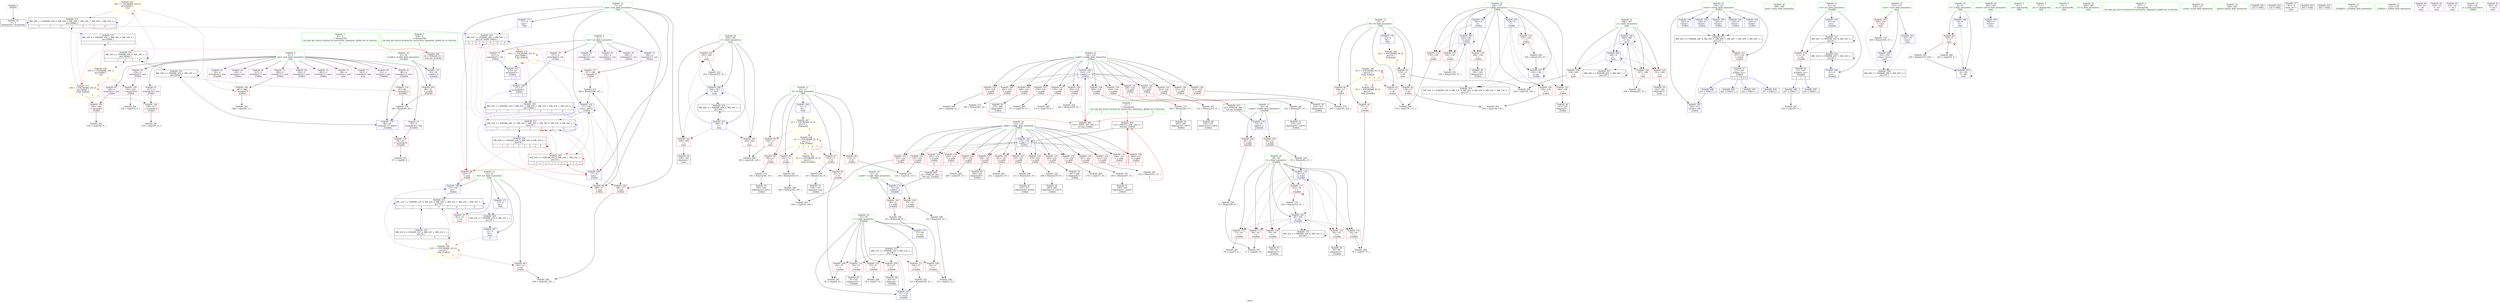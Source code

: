 digraph "SVFG" {
	label="SVFG";

	Node0x55f0ab5e6120 [shape=record,color=grey,label="{NodeID: 0\nNullPtr}"];
	Node0x55f0ab5e6120 -> Node0x55f0ab60b390[style=solid];
	Node0x55f0ab6410f0 [shape=record,color=yellow,style=double,label="{NodeID: 443\n18V_7 = CSCHI(MR_18V_6)\npts\{50000 \}\nCS[]|{|<s2>5}}"];
	Node0x55f0ab6410f0 -> Node0x55f0ab6138c0[style=dashed];
	Node0x55f0ab6410f0 -> Node0x55f0ab62d910[style=dashed];
	Node0x55f0ab6410f0:s2 -> Node0x55f0ab62e960[style=dashed,color=red];
	Node0x55f0ab61d010 [shape=record,color=grey,label="{NodeID: 277\n284 = Binary(283, 47, )\n}"];
	Node0x55f0ab61d010 -> Node0x55f0ab60d420[style=solid];
	Node0x55f0ab60f640 [shape=record,color=blue,label="{NodeID: 194\n120\<--9\nretval\<--\n_Z3dfsii\n}"];
	Node0x55f0ab60f640 -> Node0x55f0ab62cf10[style=dashed];
	Node0x55f0ab60c9b0 [shape=record,color=red,label="{NodeID: 111\n109\<--37\n\<--i\n_Z3addiii\n}"];
	Node0x55f0ab60c9b0 -> Node0x55f0ab619c00[style=solid];
	Node0x55f0ab60ac80 [shape=record,color=green,label="{NodeID: 28\n299\<--300\nmain\<--main_field_insensitive\n}"];
	Node0x55f0ab6127b0 [shape=record,color=red,label="{NodeID: 139\n214\<--124\n\<--y.addr\n_Z3dfsii\n}"];
	Node0x55f0ab6127b0 -> Node0x55f0ab610c70[style=solid];
	Node0x55f0ab60d420 [shape=record,color=black,label="{NodeID: 56\n285\<--284\nidxprom74\<--sub73\n_Z3dfsii\n}"];
	Node0x55f0ab633770 [shape=record,color=black,label="{NodeID: 333\nMR_16V_3 = PHI(MR_16V_8, MR_16V_2, )\npts\{42 \}\n}"];
	Node0x55f0ab633770 -> Node0x55f0ab6116a0[style=dashed];
	Node0x55f0ab633770 -> Node0x55f0ab62ec10[style=dashed];
	Node0x55f0ab633770 -> Node0x55f0ab633770[style=dashed];
	Node0x55f0ab613e70 [shape=record,color=red,label="{NodeID: 167\n358\<--310\n\<--Case\nmain\n}"];
	Node0x55f0ab613e70 -> Node0x55f0ab61c890[style=solid];
	Node0x55f0ab60eae0 [shape=record,color=red,label="{NodeID: 84\n319\<--8\n\<--T\nmain\n}"];
	Node0x55f0ab60eae0 -> Node0x55f0ab610970[style=solid];
	Node0x55f0ab60eae0 -> Node0x55f0ab61e090[style=solid];
	Node0x55f0ab6093a0 [shape=record,color=green,label="{NodeID: 1\n9\<--1\n\<--dummyObj\nCan only get source location for instruction, argument, global var or function.|{<s0>1|<s1>9|<s2>9}}"];
	Node0x55f0ab6093a0:s0 -> Node0x55f0ab659fa0[style=solid,color=red];
	Node0x55f0ab6093a0:s1 -> Node0x55f0ab659b80[style=solid,color=red];
	Node0x55f0ab6093a0:s2 -> Node0x55f0ab659fa0[style=solid,color=red];
	Node0x55f0ab61d190 [shape=record,color=grey,label="{NodeID: 278\n205 = cmp(203, 204, )\n}"];
	Node0x55f0ab60f710 [shape=record,color=blue,label="{NodeID: 195\n120\<--223\nretval\<--call\n_Z3dfsii\n}"];
	Node0x55f0ab60f710 -> Node0x55f0ab62cf10[style=dashed];
	Node0x55f0ab60ca80 [shape=record,color=red,label="{NodeID: 112\n68\<--39\n\<--j\n_Z3addiii\n}"];
	Node0x55f0ab60ca80 -> Node0x55f0ab61d610[style=solid];
	Node0x55f0ab60ad80 [shape=record,color=green,label="{NodeID: 29\n302\<--303\nretval\<--retval_field_insensitive\nmain\n}"];
	Node0x55f0ab60ad80 -> Node0x55f0ab60fb20[style=solid];
	Node0x55f0ab612880 [shape=record,color=red,label="{NodeID: 140\n231\<--124\n\<--y.addr\n_Z3dfsii\n}"];
	Node0x55f0ab612880 -> Node0x55f0ab60cf40[style=solid];
	Node0x55f0ab60d4f0 [shape=record,color=black,label="{NodeID: 57\n117\<--297\n_Z3dfsii_ret\<--\n_Z3dfsii\n|{<s0>1|<s1>3|<s2>5|<s3>9}}"];
	Node0x55f0ab60d4f0:s0 -> Node0x55f0ab658f50[style=solid,color=blue];
	Node0x55f0ab60d4f0:s1 -> Node0x55f0ab659060[style=solid,color=blue];
	Node0x55f0ab60d4f0:s2 -> Node0x55f0ab658e80[style=solid,color=blue];
	Node0x55f0ab60d4f0:s3 -> Node0x55f0ab6594f0[style=solid,color=blue];
	Node0x55f0ab633c70 [shape=record,color=black,label="{NodeID: 334\nMR_18V_2 = PHI(MR_18V_6, MR_18V_1, )\npts\{50000 \}\n|{|<s2>2|<s3>4}}"];
	Node0x55f0ab633c70 -> Node0x55f0ab62f110[style=dashed];
	Node0x55f0ab633c70 -> Node0x55f0ab633c70[style=dashed];
	Node0x55f0ab633c70:s2 -> Node0x55f0ab640390[style=dashed,color=blue];
	Node0x55f0ab633c70:s3 -> Node0x55f0ab6410f0[style=dashed,color=blue];
	Node0x55f0ab619900 [shape=record,color=grey,label="{NodeID: 251\n348 = Binary(347, 47, )\n}"];
	Node0x55f0ab619900 -> Node0x55f0ab60ff30[style=solid];
	Node0x55f0ab613f40 [shape=record,color=blue,label="{NodeID: 168\n8\<--9\nT\<--\nGlob }"];
	Node0x55f0ab613f40 -> Node0x55f0ab60eae0[style=dashed];
	Node0x55f0ab613f40 -> Node0x55f0ab60fcc0[style=dashed];
	Node0x55f0ab60ebb0 [shape=record,color=red,label="{NodeID: 85\n61\<--11\n\<--N\n_Z3addiii\n}"];
	Node0x55f0ab60ebb0 -> Node0x55f0ab61ee10[style=solid];
	Node0x55f0ab609430 [shape=record,color=green,label="{NodeID: 2\n19\<--1\n.str\<--dummyObj\nGlob }"];
	Node0x55f0ab61d310 [shape=record,color=grey,label="{NodeID: 279\n134 = cmp(132, 133, )\n}"];
	Node0x55f0ab60f7e0 [shape=record,color=blue,label="{NodeID: 196\n120\<--9\nretval\<--\n_Z3dfsii\n}"];
	Node0x55f0ab60f7e0 -> Node0x55f0ab62cf10[style=dashed];
	Node0x55f0ab60cb50 [shape=record,color=red,label="{NodeID: 113\n73\<--39\n\<--j\n_Z3addiii\n}"];
	Node0x55f0ab60cb50 -> Node0x55f0ab61df10[style=solid];
	Node0x55f0ab60ae50 [shape=record,color=green,label="{NodeID: 30\n304\<--305\ni\<--i_field_insensitive\nmain\n}"];
	Node0x55f0ab60ae50 -> Node0x55f0ab613990[style=solid];
	Node0x55f0ab60ae50 -> Node0x55f0ab613a60[style=solid];
	Node0x55f0ab60ae50 -> Node0x55f0ab613b30[style=solid];
	Node0x55f0ab60ae50 -> Node0x55f0ab60fd90[style=solid];
	Node0x55f0ab60ae50 -> Node0x55f0ab610000[style=solid];
	Node0x55f0ab612950 [shape=record,color=red,label="{NodeID: 141\n236\<--124\n\<--y.addr\n_Z3dfsii\n|{<s0>2}}"];
	Node0x55f0ab612950:s0 -> Node0x55f0ab659880[style=solid,color=red];
	Node0x55f0ab60d5c0 [shape=record,color=black,label="{NodeID: 58\n339\<--338\nidxprom\<--\nmain\n}"];
	Node0x55f0ab634170 [shape=record,color=black,label="{NodeID: 335\nMR_22V_6 = PHI(MR_22V_5, MR_22V_1, MR_22V_1, )\npts\{16 \}\n|{|<s1>5}}"];
	Node0x55f0ab634170 -> Node0x55f0ab62c510[style=dashed];
	Node0x55f0ab634170:s1 -> Node0x55f0ab62e420[style=dashed,color=red];
	Node0x55f0ab619a80 [shape=record,color=grey,label="{NodeID: 252\n353 = Binary(352, 47, )\n}"];
	Node0x55f0ab619a80 -> Node0x55f0ab610000[style=solid];
	Node0x55f0ab614040 [shape=record,color=blue,label="{NodeID: 169\n11\<--9\nN\<--\nGlob }"];
	Node0x55f0ab614040 -> Node0x55f0ab638390[style=dashed];
	Node0x55f0ab60ec80 [shape=record,color=red,label="{NodeID: 86\n133\<--11\n\<--N\n_Z3dfsii\n}"];
	Node0x55f0ab60ec80 -> Node0x55f0ab61d310[style=solid];
	Node0x55f0ab5fbcf0 [shape=record,color=green,label="{NodeID: 3\n21\<--1\n.str.1\<--dummyObj\nGlob }"];
	Node0x55f0ab302750 [shape=record,color=black,label="{NodeID: 446\n237 = PHI(27, )\n}"];
	Node0x55f0ab302750 -> Node0x55f0ab61d910[style=solid];
	Node0x55f0ab61d490 [shape=record,color=grey,label="{NodeID: 280\n208 = cmp(207, 47, )\n}"];
	Node0x55f0ab60f8b0 [shape=record,color=blue,label="{NodeID: 197\n233\<--47\narrayidx43\<--\n_Z3dfsii\n|{|<s1>3}}"];
	Node0x55f0ab60f8b0 -> Node0x55f0ab60f980[style=dashed];
	Node0x55f0ab60f8b0:s1 -> Node0x55f0ab62ea40[style=dashed,color=red];
	Node0x55f0ab60cc20 [shape=record,color=red,label="{NodeID: 114\n76\<--39\n\<--j\n_Z3addiii\n}"];
	Node0x55f0ab60cc20 -> Node0x55f0ab61e210[style=solid];
	Node0x55f0ab60af20 [shape=record,color=green,label="{NodeID: 31\n306\<--307\nj\<--j_field_insensitive\nmain\n}"];
	Node0x55f0ab60af20 -> Node0x55f0ab613c00[style=solid];
	Node0x55f0ab60af20 -> Node0x55f0ab613cd0[style=solid];
	Node0x55f0ab60af20 -> Node0x55f0ab613da0[style=solid];
	Node0x55f0ab60af20 -> Node0x55f0ab60fe60[style=solid];
	Node0x55f0ab60af20 -> Node0x55f0ab60ff30[style=solid];
	Node0x55f0ab612a20 [shape=record,color=red,label="{NodeID: 142\n244\<--124\n\<--y.addr\n_Z3dfsii\n}"];
	Node0x55f0ab612a20 -> Node0x55f0ab61e990[style=solid];
	Node0x55f0ab60d690 [shape=record,color=black,label="{NodeID: 59\n342\<--341\nidxprom5\<--\nmain\n}"];
	Node0x55f0ab634670 [shape=record,color=black,label="{NodeID: 336\nMR_24V_9 = PHI(MR_24V_8, MR_24V_6, MR_24V_6, )\npts\{18 \}\n|{|<s1>5|<s2>5|<s3>5|<s4>5}}"];
	Node0x55f0ab634670 -> Node0x55f0ab62ca10[style=dashed];
	Node0x55f0ab634670:s1 -> Node0x55f0ab60bf20[style=dashed,color=red];
	Node0x55f0ab634670:s2 -> Node0x55f0ab615210[style=dashed,color=red];
	Node0x55f0ab634670:s3 -> Node0x55f0ab62ca10[style=dashed,color=red];
	Node0x55f0ab634670:s4 -> Node0x55f0ab636970[style=dashed,color=red];
	Node0x55f0ab619c00 [shape=record,color=grey,label="{NodeID: 253\n110 = Binary(109, 47, )\n}"];
	Node0x55f0ab619c00 -> Node0x55f0ab614b90[style=solid];
	Node0x55f0ab614140 [shape=record,color=blue,label="{NodeID: 170\n13\<--9\nM\<--\nGlob }"];
	Node0x55f0ab614140 -> Node0x55f0ab638470[style=dashed];
	Node0x55f0ab60ed50 [shape=record,color=red,label="{NodeID: 87\n142\<--11\n\<--N\n_Z3dfsii\n}"];
	Node0x55f0ab60ed50 -> Node0x55f0ab610af0[style=solid];
	Node0x55f0ab5fbd80 [shape=record,color=green,label="{NodeID: 4\n23\<--1\n.str.2\<--dummyObj\nGlob }"];
	Node0x55f0ab658e80 [shape=record,color=black,label="{NodeID: 447\n293 = PHI(117, )\n}"];
	Node0x55f0ab639300 [shape=record,color=yellow,style=double,label="{NodeID: 364\n2V_1 = ENCHI(MR_2V_0)\npts\{12 \}\nFun[_Z3dfsii]|{|<s4>1|<s5>2|<s6>3|<s7>4|<s8>5}}"];
	Node0x55f0ab639300 -> Node0x55f0ab60ec80[style=dashed];
	Node0x55f0ab639300 -> Node0x55f0ab60ed50[style=dashed];
	Node0x55f0ab639300 -> Node0x55f0ab60ee20[style=dashed];
	Node0x55f0ab639300 -> Node0x55f0ab60eef0[style=dashed];
	Node0x55f0ab639300:s4 -> Node0x55f0ab639300[style=dashed,color=red];
	Node0x55f0ab639300:s5 -> Node0x55f0ab638af0[style=dashed,color=red];
	Node0x55f0ab639300:s6 -> Node0x55f0ab639300[style=dashed,color=red];
	Node0x55f0ab639300:s7 -> Node0x55f0ab638af0[style=dashed,color=red];
	Node0x55f0ab639300:s8 -> Node0x55f0ab639300[style=dashed,color=red];
	Node0x55f0ab61d610 [shape=record,color=grey,label="{NodeID: 281\n71 = cmp(68, 70, )\n}"];
	Node0x55f0ab60f980 [shape=record,color=blue,label="{NodeID: 198\n271\<--9\narrayidx65\<--\n_Z3dfsii\n|{|<s1>5}}"];
	Node0x55f0ab60f980 -> Node0x55f0ab62de10[style=dashed];
	Node0x55f0ab60f980:s1 -> Node0x55f0ab62ea40[style=dashed,color=red];
	Node0x55f0ab60ccf0 [shape=record,color=red,label="{NodeID: 115\n84\<--39\n\<--j\n_Z3addiii\n}"];
	Node0x55f0ab60ccf0 -> Node0x55f0ab60b630[style=solid];
	Node0x55f0ab60aff0 [shape=record,color=green,label="{NodeID: 32\n308\<--309\nk\<--k_field_insensitive\nmain\n}"];
	Node0x55f0ab612af0 [shape=record,color=red,label="{NodeID: 143\n251\<--124\n\<--y.addr\n_Z3dfsii\n}"];
	Node0x55f0ab612af0 -> Node0x55f0ab6107f0[style=solid];
	Node0x55f0ab60d760 [shape=record,color=purple,label="{NodeID: 60\n83\<--4\narrayidx\<--mat\n_Z3addiii\n}"];
	Node0x55f0ab634b70 [shape=record,color=black,label="{NodeID: 337\nMR_18V_6 = PHI(MR_18V_5, MR_18V_4, MR_18V_4, )\npts\{50000 \}\n|{<s0>4}}"];
	Node0x55f0ab634b70:s0 -> Node0x55f0ab633c70[style=dashed,color=red];
	Node0x55f0ab619d80 [shape=record,color=grey,label="{NodeID: 254\n260 = Binary(259, 47, )\n|{<s0>3}}"];
	Node0x55f0ab619d80:s0 -> Node0x55f0ab659fa0[style=solid,color=red];
	Node0x55f0ab614240 [shape=record,color=blue,label="{NodeID: 171\n15\<--9\nret\<--\nGlob }"];
	Node0x55f0ab614240 -> Node0x55f0ab632370[style=dashed];
	Node0x55f0ab60ee20 [shape=record,color=red,label="{NodeID: 88\n164\<--11\n\<--N\n_Z3dfsii\n}"];
	Node0x55f0ab60ee20 -> Node0x55f0ab610f70[style=solid];
	Node0x55f0ab6096e0 [shape=record,color=green,label="{NodeID: 5\n47\<--1\n\<--dummyObj\nCan only get source location for instruction, argument, global var or function.|{<s0>4}}"];
	Node0x55f0ab6096e0:s0 -> Node0x55f0ab659a00[style=solid,color=red];
	Node0x55f0ab658f50 [shape=record,color=black,label="{NodeID: 448\n223 = PHI(117, )\n}"];
	Node0x55f0ab658f50 -> Node0x55f0ab60f710[style=solid];
	Node0x55f0ab62e340 [shape=record,color=yellow,style=double,label="{NodeID: 365\n4V_1 = ENCHI(MR_4V_0)\npts\{14 \}\nFun[_Z3dfsii]|{|<s3>1|<s4>2|<s5>3|<s6>4|<s7>5}}"];
	Node0x55f0ab62e340 -> Node0x55f0ab60f160[style=dashed];
	Node0x55f0ab62e340 -> Node0x55f0ab60f230[style=dashed];
	Node0x55f0ab62e340 -> Node0x55f0ab60f300[style=dashed];
	Node0x55f0ab62e340:s3 -> Node0x55f0ab62e340[style=dashed,color=red];
	Node0x55f0ab62e340:s4 -> Node0x55f0ab638c00[style=dashed,color=red];
	Node0x55f0ab62e340:s5 -> Node0x55f0ab62e340[style=dashed,color=red];
	Node0x55f0ab62e340:s6 -> Node0x55f0ab638c00[style=dashed,color=red];
	Node0x55f0ab62e340:s7 -> Node0x55f0ab62e340[style=dashed,color=red];
	Node0x55f0ab61d790 [shape=record,color=grey,label="{NodeID: 282\n150 = cmp(149, 9, )\n}"];
	Node0x55f0ab60fa50 [shape=record,color=blue,label="{NodeID: 199\n120\<--9\nretval\<--\n_Z3dfsii\n}"];
	Node0x55f0ab60fa50 -> Node0x55f0ab62cf10[style=dashed];
	Node0x55f0ab611500 [shape=record,color=red,label="{NodeID: 116\n93\<--39\n\<--j\n_Z3addiii\n}"];
	Node0x55f0ab611500 -> Node0x55f0ab60b7d0[style=solid];
	Node0x55f0ab60b0c0 [shape=record,color=green,label="{NodeID: 33\n310\<--311\nCase\<--Case_field_insensitive\nmain\n}"];
	Node0x55f0ab60b0c0 -> Node0x55f0ab613e70[style=solid];
	Node0x55f0ab60b0c0 -> Node0x55f0ab60fbf0[style=solid];
	Node0x55f0ab60b0c0 -> Node0x55f0ab6101a0[style=solid];
	Node0x55f0ab612bc0 [shape=record,color=red,label="{NodeID: 144\n259\<--124\n\<--y.addr\n_Z3dfsii\n}"];
	Node0x55f0ab612bc0 -> Node0x55f0ab619d80[style=solid];
	Node0x55f0ab60d830 [shape=record,color=purple,label="{NodeID: 61\n86\<--4\narrayidx13\<--mat\n_Z3addiii\n}"];
	Node0x55f0ab60d830 -> Node0x55f0ab611770[style=solid];
	Node0x55f0ab60d830 -> Node0x55f0ab614920[style=solid];
	Node0x55f0ab619f00 [shape=record,color=grey,label="{NodeID: 255\n193 = Binary(192, 47, )\n}"];
	Node0x55f0ab619f00 -> Node0x55f0ab60f570[style=solid];
	Node0x55f0ab614340 [shape=record,color=blue,label="{NodeID: 172\n17\<--9\nsum\<--\nGlob }"];
	Node0x55f0ab614340 -> Node0x55f0ab630f10[style=dashed];
	Node0x55f0ab60eef0 [shape=record,color=red,label="{NodeID: 89\n180\<--11\n\<--N\n_Z3dfsii\n}"];
	Node0x55f0ab60eef0 -> Node0x55f0ab61cd10[style=solid];
	Node0x55f0ab609770 [shape=record,color=green,label="{NodeID: 6\n167\<--1\n\<--dummyObj\nCan only get source location for instruction, argument, global var or function.}"];
	Node0x55f0ab659060 [shape=record,color=black,label="{NodeID: 449\n261 = PHI(117, )\n}"];
	Node0x55f0ab62e420 [shape=record,color=yellow,style=double,label="{NodeID: 366\n22V_1 = ENCHI(MR_22V_0)\npts\{16 \}\nFun[_Z3dfsii]|{|<s4>1|<s5>3}}"];
	Node0x55f0ab62e420 -> Node0x55f0ab60bd80[style=dashed];
	Node0x55f0ab62e420 -> Node0x55f0ab615070[style=dashed];
	Node0x55f0ab62e420 -> Node0x55f0ab62c510[style=dashed];
	Node0x55f0ab62e420 -> Node0x55f0ab634170[style=dashed];
	Node0x55f0ab62e420:s4 -> Node0x55f0ab62e420[style=dashed,color=red];
	Node0x55f0ab62e420:s5 -> Node0x55f0ab62e420[style=dashed,color=red];
	Node0x55f0ab61d910 [shape=record,color=grey,label="{NodeID: 283\n239 = cmp(237, 9, )\n}"];
	Node0x55f0ab60fb20 [shape=record,color=blue,label="{NodeID: 200\n302\<--9\nretval\<--\nmain\n}"];
	Node0x55f0ab6115d0 [shape=record,color=red,label="{NodeID: 117\n103\<--39\n\<--j\n_Z3addiii\n}"];
	Node0x55f0ab6115d0 -> Node0x55f0ab61ce90[style=solid];
	Node0x55f0ab60b190 [shape=record,color=green,label="{NodeID: 34\n316\<--317\nscanf\<--scanf_field_insensitive\n}"];
	Node0x55f0ab62c510 [shape=record,color=black,label="{NodeID: 311\nMR_22V_3 = PHI(MR_22V_8, MR_22V_4, MR_22V_2, MR_22V_1, MR_22V_1, MR_22V_1, )\npts\{16 \}\n|{<s0>1|<s1>3|<s2>5|<s3>9|<s4>9}}"];
	Node0x55f0ab62c510:s0 -> Node0x55f0ab62c510[style=dashed,color=blue];
	Node0x55f0ab62c510:s1 -> Node0x55f0ab634170[style=dashed,color=blue];
	Node0x55f0ab62c510:s2 -> Node0x55f0ab62c510[style=dashed,color=blue];
	Node0x55f0ab62c510:s3 -> Node0x55f0ab60be50[style=dashed,color=blue];
	Node0x55f0ab62c510:s4 -> Node0x55f0ab632370[style=dashed,color=blue];
	Node0x55f0ab612c90 [shape=record,color=red,label="{NodeID: 145\n264\<--124\n\<--y.addr\n_Z3dfsii\n|{<s0>4}}"];
	Node0x55f0ab612c90:s0 -> Node0x55f0ab659880[style=solid,color=red];
	Node0x55f0ab60d900 [shape=record,color=purple,label="{NodeID: 62\n92\<--4\narrayidx16\<--mat\n_Z3addiii\n}"];
	Node0x55f0ab61a080 [shape=record,color=grey,label="{NodeID: 256\n49 = Binary(48, 47, )\n}"];
	Node0x55f0ab61a080 -> Node0x55f0ab614780[style=solid];
	Node0x55f0ab614440 [shape=record,color=blue,label="{NodeID: 173\n31\<--28\nx.addr\<--x\n_Z3addiii\n}"];
	Node0x55f0ab614440 -> Node0x55f0ab60c190[style=dashed];
	Node0x55f0ab614440 -> Node0x55f0ab60c260[style=dashed];
	Node0x55f0ab60efc0 [shape=record,color=red,label="{NodeID: 90\n329\<--11\n\<--N\nmain\n}"];
	Node0x55f0ab60efc0 -> Node0x55f0ab61ec90[style=solid];
	Node0x55f0ab609800 [shape=record,color=green,label="{NodeID: 7\n238\<--1\n\<--dummyObj\nCan only get source location for instruction, argument, global var or function.|{<s0>2}}"];
	Node0x55f0ab609800:s0 -> Node0x55f0ab659a00[style=solid,color=red];
	Node0x55f0ab659170 [shape=record,color=black,label="{NodeID: 450\n265 = PHI(27, )\n}"];
	Node0x55f0ab61da90 [shape=record,color=grey,label="{NodeID: 284\n198 = cmp(196, 197, )\n}"];
	Node0x55f0ab60fbf0 [shape=record,color=blue,label="{NodeID: 201\n310\<--47\nCase\<--\nmain\n}"];
	Node0x55f0ab60fbf0 -> Node0x55f0ab631e70[style=dashed];
	Node0x55f0ab6116a0 [shape=record,color=red,label="{NodeID: 118\n113\<--41\n\<--ret\n_Z3addiii\n}"];
	Node0x55f0ab6116a0 -> Node0x55f0ab60b8a0[style=solid];
	Node0x55f0ab60b290 [shape=record,color=green,label="{NodeID: 35\n364\<--365\nprintf\<--printf_field_insensitive\n}"];
	Node0x55f0ab62ca10 [shape=record,color=black,label="{NodeID: 312\nMR_24V_2 = PHI(MR_24V_11, MR_24V_7, MR_24V_1, MR_24V_6, MR_24V_4, MR_24V_1, )\npts\{18 \}\n|{<s0>1|<s1>3|<s2>5|<s3>9}}"];
	Node0x55f0ab62ca10:s0 -> Node0x55f0ab62ca10[style=dashed,color=blue];
	Node0x55f0ab62ca10:s1 -> Node0x55f0ab634670[style=dashed,color=blue];
	Node0x55f0ab62ca10:s2 -> Node0x55f0ab62ca10[style=dashed,color=blue];
	Node0x55f0ab62ca10:s3 -> Node0x55f0ab630f10[style=dashed,color=blue];
	Node0x55f0ab612d60 [shape=record,color=red,label="{NodeID: 146\n269\<--124\n\<--y.addr\n_Z3dfsii\n}"];
	Node0x55f0ab612d60 -> Node0x55f0ab60d280[style=solid];
	Node0x55f0ab60d9d0 [shape=record,color=purple,label="{NodeID: 63\n95\<--4\narrayidx18\<--mat\n_Z3addiii\n}"];
	Node0x55f0ab60d9d0 -> Node0x55f0ab611840[style=solid];
	Node0x55f0ab61a200 [shape=record,color=grey,label="{NodeID: 257\n248 = Binary(247, 47, )\n}"];
	Node0x55f0ab61a200 -> Node0x55f0ab60d010[style=solid];
	Node0x55f0ab614510 [shape=record,color=blue,label="{NodeID: 174\n33\<--29\ny.addr\<--y\n_Z3addiii\n}"];
	Node0x55f0ab614510 -> Node0x55f0ab60c330[style=dashed];
	Node0x55f0ab614510 -> Node0x55f0ab60c400[style=dashed];
	Node0x55f0ab60f090 [shape=record,color=red,label="{NodeID: 91\n77\<--13\n\<--M\n_Z3addiii\n}"];
	Node0x55f0ab60f090 -> Node0x55f0ab61e210[style=solid];
	Node0x55f0ab609890 [shape=record,color=green,label="{NodeID: 8\n4\<--5\nmat\<--mat_field_insensitive\nGlob }"];
	Node0x55f0ab609890 -> Node0x55f0ab60d760[style=solid];
	Node0x55f0ab609890 -> Node0x55f0ab60d830[style=solid];
	Node0x55f0ab609890 -> Node0x55f0ab60d900[style=solid];
	Node0x55f0ab609890 -> Node0x55f0ab60d9d0[style=solid];
	Node0x55f0ab609890 -> Node0x55f0ab60daa0[style=solid];
	Node0x55f0ab609890 -> Node0x55f0ab60db70[style=solid];
	Node0x55f0ab609890 -> Node0x55f0ab60dc40[style=solid];
	Node0x55f0ab609890 -> Node0x55f0ab60dd10[style=solid];
	Node0x55f0ab609890 -> Node0x55f0ab60dde0[style=solid];
	Node0x55f0ab609890 -> Node0x55f0ab60deb0[style=solid];
	Node0x55f0ab609890 -> Node0x55f0ab60df80[style=solid];
	Node0x55f0ab609890 -> Node0x55f0ab60e050[style=solid];
	Node0x55f0ab609890 -> Node0x55f0ab60e120[style=solid];
	Node0x55f0ab609890 -> Node0x55f0ab60e1f0[style=solid];
	Node0x55f0ab659280 [shape=record,color=black,label="{NodeID: 451\n315 = PHI()\n}"];
	Node0x55f0ab61dc10 [shape=record,color=grey,label="{NodeID: 285\n171 = cmp(170, 9, )\n}"];
	Node0x55f0ab60fcc0 [shape=record,color=blue,label="{NodeID: 202\n8\<--320\nT\<--dec\nmain\n}"];
	Node0x55f0ab60fcc0 -> Node0x55f0ab60eae0[style=dashed];
	Node0x55f0ab60fcc0 -> Node0x55f0ab60fcc0[style=dashed];
	Node0x55f0ab611770 [shape=record,color=red,label="{NodeID: 119\n87\<--86\n\<--arrayidx13\n_Z3addiii\n}"];
	Node0x55f0ab611770 -> Node0x55f0ab6113f0[style=solid];
	Node0x55f0ab60b390 [shape=record,color=black,label="{NodeID: 36\n2\<--3\ndummyVal\<--dummyVal\n}"];
	Node0x55f0ab62cf10 [shape=record,color=black,label="{NodeID: 313\nMR_26V_4 = PHI(MR_26V_8, MR_26V_6, MR_26V_3, MR_26V_7, MR_26V_5, MR_26V_2, )\npts\{121 \}\n}"];
	Node0x55f0ab62cf10 -> Node0x55f0ab611910[style=dashed];
	Node0x55f0ab612e30 [shape=record,color=red,label="{NodeID: 147\n276\<--124\n\<--y.addr\n_Z3dfsii\n}"];
	Node0x55f0ab612e30 -> Node0x55f0ab61f110[style=solid];
	Node0x55f0ab60daa0 [shape=record,color=purple,label="{NodeID: 64\n145\<--4\narrayidx\<--mat\n_Z3dfsii\n}"];
	Node0x55f0ab61a380 [shape=record,color=grey,label="{NodeID: 258\n70 = Binary(69, 47, )\n}"];
	Node0x55f0ab61a380 -> Node0x55f0ab61d610[style=solid];
	Node0x55f0ab6145e0 [shape=record,color=blue,label="{NodeID: 175\n35\<--30\nd.addr\<--d\n_Z3addiii\n}"];
	Node0x55f0ab6145e0 -> Node0x55f0ab60c4d0[style=dashed];
	Node0x55f0ab60f160 [shape=record,color=red,label="{NodeID: 92\n139\<--13\n\<--M\n_Z3dfsii\n}"];
	Node0x55f0ab60f160 -> Node0x55f0ab61eb10[style=solid];
	Node0x55f0ab60a0d0 [shape=record,color=green,label="{NodeID: 9\n6\<--7\ncnt\<--cnt_field_insensitive\nGlob }"];
	Node0x55f0ab60a0d0 -> Node0x55f0ab60e2c0[style=solid];
	Node0x55f0ab60a0d0 -> Node0x55f0ab60e390[style=solid];
	Node0x55f0ab60a0d0 -> Node0x55f0ab60e460[style=solid];
	Node0x55f0ab60a0d0 -> Node0x55f0ab60e530[style=solid];
	Node0x55f0ab60a0d0 -> Node0x55f0ab60e600[style=solid];
	Node0x55f0ab60a0d0 -> Node0x55f0ab60e6d0[style=solid];
	Node0x55f0ab659350 [shape=record,color=black,label="{NodeID: 452\n325 = PHI()\n}"];
	Node0x55f0ab61dd90 [shape=record,color=grey,label="{NodeID: 286\n274 = cmp(273, 47, )\n}"];
	Node0x55f0ab60fd90 [shape=record,color=blue,label="{NodeID: 203\n304\<--9\ni\<--\nmain\n}"];
	Node0x55f0ab60fd90 -> Node0x55f0ab613990[style=dashed];
	Node0x55f0ab60fd90 -> Node0x55f0ab613a60[style=dashed];
	Node0x55f0ab60fd90 -> Node0x55f0ab613b30[style=dashed];
	Node0x55f0ab60fd90 -> Node0x55f0ab610000[style=dashed];
	Node0x55f0ab60fd90 -> Node0x55f0ab632870[style=dashed];
	Node0x55f0ab611840 [shape=record,color=red,label="{NodeID: 120\n96\<--95\n\<--arrayidx18\n_Z3addiii\n}"];
	Node0x55f0ab611840 -> Node0x55f0ab61f710[style=solid];
	Node0x55f0ab60b490 [shape=record,color=black,label="{NodeID: 37\n301\<--9\nmain_ret\<--\nmain\n}"];
	Node0x55f0ab62d410 [shape=record,color=black,label="{NodeID: 314\nMR_32V_5 = PHI(MR_32V_9, MR_32V_9, MR_32V_3, MR_32V_9, MR_32V_7, MR_32V_3, )\npts\{127 \}\n}"];
	Node0x55f0ab612f00 [shape=record,color=red,label="{NodeID: 148\n283\<--124\n\<--y.addr\n_Z3dfsii\n}"];
	Node0x55f0ab612f00 -> Node0x55f0ab61d010[style=solid];
	Node0x55f0ab60db70 [shape=record,color=purple,label="{NodeID: 65\n148\<--4\narrayidx3\<--mat\n_Z3dfsii\n}"];
	Node0x55f0ab60db70 -> Node0x55f0ab613580[style=solid];
	Node0x55f0ab61a500 [shape=record,color=grey,label="{NodeID: 259\n65 = Binary(64, 47, )\n}"];
	Node0x55f0ab61a500 -> Node0x55f0ab614850[style=solid];
	Node0x55f0ab6146b0 [shape=record,color=blue,label="{NodeID: 176\n41\<--47\nret\<--\n_Z3addiii\n}"];
	Node0x55f0ab6146b0 -> Node0x55f0ab633770[style=dashed];
	Node0x55f0ab60f230 [shape=record,color=red,label="{NodeID: 93\n177\<--13\n\<--M\n_Z3dfsii\n}"];
	Node0x55f0ab60f230 -> Node0x55f0ab61f890[style=solid];
	Node0x55f0ab60a160 [shape=record,color=green,label="{NodeID: 10\n8\<--10\nT\<--T_field_insensitive\nGlob }"];
	Node0x55f0ab60a160 -> Node0x55f0ab60eae0[style=solid];
	Node0x55f0ab60a160 -> Node0x55f0ab613f40[style=solid];
	Node0x55f0ab60a160 -> Node0x55f0ab60fcc0[style=solid];
	Node0x55f0ab659420 [shape=record,color=black,label="{NodeID: 453\n345 = PHI()\n}"];
	Node0x55f0ab61df10 [shape=record,color=grey,label="{NodeID: 287\n74 = cmp(73, 9, )\n}"];
	Node0x55f0ab60fe60 [shape=record,color=blue,label="{NodeID: 204\n306\<--9\nj\<--\nmain\n}"];
	Node0x55f0ab60fe60 -> Node0x55f0ab613c00[style=dashed];
	Node0x55f0ab60fe60 -> Node0x55f0ab613cd0[style=dashed];
	Node0x55f0ab60fe60 -> Node0x55f0ab613da0[style=dashed];
	Node0x55f0ab60fe60 -> Node0x55f0ab60fe60[style=dashed];
	Node0x55f0ab60fe60 -> Node0x55f0ab60ff30[style=dashed];
	Node0x55f0ab60fe60 -> Node0x55f0ab631970[style=dashed];
	Node0x55f0ab611910 [shape=record,color=red,label="{NodeID: 121\n297\<--120\n\<--retval\n_Z3dfsii\n}"];
	Node0x55f0ab611910 -> Node0x55f0ab60d4f0[style=solid];
	Node0x55f0ab60b560 [shape=record,color=black,label="{NodeID: 38\n82\<--81\nidxprom\<--\n_Z3addiii\n}"];
	Node0x55f0ab62d910 [shape=record,color=black,label="{NodeID: 315\nMR_18V_2 = PHI(MR_18V_9, MR_18V_3, MR_18V_1, MR_18V_1, MR_18V_1, MR_18V_1, )\npts\{50000 \}\n|{<s0>1|<s1>3|<s2>5|<s3>9}}"];
	Node0x55f0ab62d910:s0 -> Node0x55f0ab62d910[style=dashed,color=blue];
	Node0x55f0ab62d910:s1 -> Node0x55f0ab634b70[style=dashed,color=blue];
	Node0x55f0ab62d910:s2 -> Node0x55f0ab62d910[style=dashed,color=blue];
	Node0x55f0ab62d910:s3 -> Node0x55f0ab630f10[style=dashed,color=blue];
	Node0x55f0ab612fd0 [shape=record,color=red,label="{NodeID: 149\n291\<--124\n\<--y.addr\n_Z3dfsii\n}"];
	Node0x55f0ab612fd0 -> Node0x55f0ab61ca10[style=solid];
	Node0x55f0ab60dc40 [shape=record,color=purple,label="{NodeID: 66\n213\<--4\narrayidx31\<--mat\n_Z3dfsii\n}"];
	Node0x55f0ab636970 [shape=record,color=black,label="{NodeID: 343\nMR_24V_6 = PHI(MR_24V_4, MR_24V_1, MR_24V_1, )\npts\{18 \}\n|{|<s2>1|<s3>1|<s4>1|<s5>1|<s6>3|<s7>3|<s8>3|<s9>3}}"];
	Node0x55f0ab636970 -> Node0x55f0ab62ca10[style=dashed];
	Node0x55f0ab636970 -> Node0x55f0ab634670[style=dashed];
	Node0x55f0ab636970:s2 -> Node0x55f0ab60bf20[style=dashed,color=red];
	Node0x55f0ab636970:s3 -> Node0x55f0ab615210[style=dashed,color=red];
	Node0x55f0ab636970:s4 -> Node0x55f0ab62ca10[style=dashed,color=red];
	Node0x55f0ab636970:s5 -> Node0x55f0ab636970[style=dashed,color=red];
	Node0x55f0ab636970:s6 -> Node0x55f0ab60bf20[style=dashed,color=red];
	Node0x55f0ab636970:s7 -> Node0x55f0ab615210[style=dashed,color=red];
	Node0x55f0ab636970:s8 -> Node0x55f0ab62ca10[style=dashed,color=red];
	Node0x55f0ab636970:s9 -> Node0x55f0ab636970[style=dashed,color=red];
	Node0x55f0ab6104f0 [shape=record,color=grey,label="{NodeID: 260\n166 = Binary(165, 167, )\n}"];
	Node0x55f0ab6104f0 -> Node0x55f0ab61f410[style=solid];
	Node0x55f0ab614780 [shape=record,color=blue,label="{NodeID: 177\n37\<--49\ni\<--sub\n_Z3addiii\n}"];
	Node0x55f0ab614780 -> Node0x55f0ab632d70[style=dashed];
	Node0x55f0ab60f300 [shape=record,color=red,label="{NodeID: 94\n204\<--13\n\<--M\n_Z3dfsii\n}"];
	Node0x55f0ab60f300 -> Node0x55f0ab61d190[style=solid];
	Node0x55f0ab60a1f0 [shape=record,color=green,label="{NodeID: 11\n11\<--12\nN\<--N_field_insensitive\nGlob }"];
	Node0x55f0ab60a1f0 -> Node0x55f0ab60ebb0[style=solid];
	Node0x55f0ab60a1f0 -> Node0x55f0ab60ec80[style=solid];
	Node0x55f0ab60a1f0 -> Node0x55f0ab60ed50[style=solid];
	Node0x55f0ab60a1f0 -> Node0x55f0ab60ee20[style=solid];
	Node0x55f0ab60a1f0 -> Node0x55f0ab60eef0[style=solid];
	Node0x55f0ab60a1f0 -> Node0x55f0ab60efc0[style=solid];
	Node0x55f0ab60a1f0 -> Node0x55f0ab614040[style=solid];
	Node0x55f0ab6594f0 [shape=record,color=black,label="{NodeID: 454\n357 = PHI(117, )\n}"];
	Node0x55f0ab61e090 [shape=record,color=grey,label="{NodeID: 288\n322 = cmp(319, 9, )\n}"];
	Node0x55f0ab60ff30 [shape=record,color=blue,label="{NodeID: 205\n306\<--348\nj\<--inc\nmain\n}"];
	Node0x55f0ab60ff30 -> Node0x55f0ab613c00[style=dashed];
	Node0x55f0ab60ff30 -> Node0x55f0ab613cd0[style=dashed];
	Node0x55f0ab60ff30 -> Node0x55f0ab613da0[style=dashed];
	Node0x55f0ab60ff30 -> Node0x55f0ab60fe60[style=dashed];
	Node0x55f0ab60ff30 -> Node0x55f0ab60ff30[style=dashed];
	Node0x55f0ab60ff30 -> Node0x55f0ab631970[style=dashed];
	Node0x55f0ab6119e0 [shape=record,color=red,label="{NodeID: 122\n132\<--122\n\<--x.addr\n_Z3dfsii\n}"];
	Node0x55f0ab6119e0 -> Node0x55f0ab61d310[style=solid];
	Node0x55f0ab60b630 [shape=record,color=black,label="{NodeID: 39\n85\<--84\nidxprom12\<--\n_Z3addiii\n}"];
	Node0x55f0ab62de10 [shape=record,color=black,label="{NodeID: 316\nMR_35V_2 = PHI(MR_35V_9, MR_35V_3, MR_35V_1, MR_35V_1, MR_35V_1, MR_35V_1, )\npts\{70000 \}\n|{<s0>1|<s1>3|<s2>5|<s3>9}}"];
	Node0x55f0ab62de10:s0 -> Node0x55f0ab62de10[style=dashed,color=blue];
	Node0x55f0ab62de10:s1 -> Node0x55f0ab60f980[style=dashed,color=blue];
	Node0x55f0ab62de10:s2 -> Node0x55f0ab62de10[style=dashed,color=blue];
	Node0x55f0ab62de10:s3 -> Node0x55f0ab630f10[style=dashed,color=blue];
	Node0x55f0ab6130a0 [shape=record,color=red,label="{NodeID: 150\n138\<--126\n\<--i\n_Z3dfsii\n}"];
	Node0x55f0ab6130a0 -> Node0x55f0ab61eb10[style=solid];
	Node0x55f0ab60dd10 [shape=record,color=purple,label="{NodeID: 67\n217\<--4\narrayidx34\<--mat\n_Z3dfsii\n}"];
	Node0x55f0ab60dd10 -> Node0x55f0ab613720[style=solid];
	Node0x55f0ab610670 [shape=record,color=grey,label="{NodeID: 261\n222 = Binary(221, 47, )\n|{<s0>1}}"];
	Node0x55f0ab610670:s0 -> Node0x55f0ab659b80[style=solid,color=red];
	Node0x55f0ab614850 [shape=record,color=blue,label="{NodeID: 178\n39\<--65\nj\<--sub3\n_Z3addiii\n}"];
	Node0x55f0ab614850 -> Node0x55f0ab60ca80[style=dashed];
	Node0x55f0ab614850 -> Node0x55f0ab60cb50[style=dashed];
	Node0x55f0ab614850 -> Node0x55f0ab60cc20[style=dashed];
	Node0x55f0ab614850 -> Node0x55f0ab60ccf0[style=dashed];
	Node0x55f0ab614850 -> Node0x55f0ab611500[style=dashed];
	Node0x55f0ab614850 -> Node0x55f0ab6115d0[style=dashed];
	Node0x55f0ab614850 -> Node0x55f0ab614ac0[style=dashed];
	Node0x55f0ab614850 -> Node0x55f0ab633270[style=dashed];
	Node0x55f0ab60f3d0 [shape=record,color=red,label="{NodeID: 95\n335\<--13\n\<--M\nmain\n}"];
	Node0x55f0ab60f3d0 -> Node0x55f0ab61e810[style=solid];
	Node0x55f0ab60a280 [shape=record,color=green,label="{NodeID: 12\n13\<--14\nM\<--M_field_insensitive\nGlob }"];
	Node0x55f0ab60a280 -> Node0x55f0ab60f090[style=solid];
	Node0x55f0ab60a280 -> Node0x55f0ab60f160[style=solid];
	Node0x55f0ab60a280 -> Node0x55f0ab60f230[style=solid];
	Node0x55f0ab60a280 -> Node0x55f0ab60f300[style=solid];
	Node0x55f0ab60a280 -> Node0x55f0ab60f3d0[style=solid];
	Node0x55f0ab60a280 -> Node0x55f0ab614140[style=solid];
	Node0x55f0ab659600 [shape=record,color=black,label="{NodeID: 455\n363 = PHI()\n}"];
	Node0x55f0ab62e960 [shape=record,color=yellow,style=double,label="{NodeID: 372\n18V_1 = ENCHI(MR_18V_0)\npts\{50000 \}\nFun[_Z3dfsii]|{|<s3>1|<s4>2}}"];
	Node0x55f0ab62e960 -> Node0x55f0ab613580[style=dashed];
	Node0x55f0ab62e960 -> Node0x55f0ab613720[style=dashed];
	Node0x55f0ab62e960 -> Node0x55f0ab62d910[style=dashed];
	Node0x55f0ab62e960:s3 -> Node0x55f0ab62e960[style=dashed,color=red];
	Node0x55f0ab62e960:s4 -> Node0x55f0ab633c70[style=dashed,color=red];
	Node0x55f0ab61e210 [shape=record,color=grey,label="{NodeID: 289\n78 = cmp(76, 77, )\n}"];
	Node0x55f0ab610000 [shape=record,color=blue,label="{NodeID: 206\n304\<--353\ni\<--inc9\nmain\n}"];
	Node0x55f0ab610000 -> Node0x55f0ab613990[style=dashed];
	Node0x55f0ab610000 -> Node0x55f0ab613a60[style=dashed];
	Node0x55f0ab610000 -> Node0x55f0ab613b30[style=dashed];
	Node0x55f0ab610000 -> Node0x55f0ab610000[style=dashed];
	Node0x55f0ab610000 -> Node0x55f0ab632870[style=dashed];
	Node0x55f0ab611ab0 [shape=record,color=red,label="{NodeID: 123\n163\<--122\n\<--x.addr\n_Z3dfsii\n}"];
	Node0x55f0ab611ab0 -> Node0x55f0ab61f410[style=solid];
	Node0x55f0ab60b700 [shape=record,color=black,label="{NodeID: 40\n91\<--90\nidxprom15\<--\n_Z3addiii\n}"];
	Node0x55f0ab613170 [shape=record,color=red,label="{NodeID: 151\n146\<--126\n\<--i\n_Z3dfsii\n}"];
	Node0x55f0ab613170 -> Node0x55f0ab60ba40[style=solid];
	Node0x55f0ab60dde0 [shape=record,color=purple,label="{NodeID: 68\n250\<--4\narrayidx52\<--mat\n_Z3dfsii\n}"];
	Node0x55f0ab6107f0 [shape=record,color=grey,label="{NodeID: 262\n252 = Binary(251, 47, )\n}"];
	Node0x55f0ab6107f0 -> Node0x55f0ab60d0e0[style=solid];
	Node0x55f0ab614920 [shape=record,color=blue,label="{NodeID: 179\n86\<--88\narrayidx13\<--add14\n_Z3addiii\n}"];
	Node0x55f0ab614920 -> Node0x55f0ab611840[style=dashed];
	Node0x55f0ab614920 -> Node0x55f0ab62f110[style=dashed];
	Node0x55f0ab60bd80 [shape=record,color=red,label="{NodeID: 96\n197\<--15\n\<--ret\n_Z3dfsii\n}"];
	Node0x55f0ab60bd80 -> Node0x55f0ab61da90[style=solid];
	Node0x55f0ab60a310 [shape=record,color=green,label="{NodeID: 13\n15\<--16\nret\<--ret_field_insensitive\nGlob }"];
	Node0x55f0ab60a310 -> Node0x55f0ab60bd80[style=solid];
	Node0x55f0ab60a310 -> Node0x55f0ab60be50[style=solid];
	Node0x55f0ab60a310 -> Node0x55f0ab614240[style=solid];
	Node0x55f0ab60a310 -> Node0x55f0ab615070[style=solid];
	Node0x55f0ab60a310 -> Node0x55f0ab6100d0[style=solid];
	Node0x55f0ab6596d0 [shape=record,color=black,label="{NodeID: 456\n28 = PHI(235, 263, )\n0th arg _Z3addiii }"];
	Node0x55f0ab6596d0 -> Node0x55f0ab614440[style=solid];
	Node0x55f0ab62ea40 [shape=record,color=yellow,style=double,label="{NodeID: 373\n35V_1 = ENCHI(MR_35V_0)\npts\{70000 \}\nFun[_Z3dfsii]|{|<s3>1}}"];
	Node0x55f0ab62ea40 -> Node0x55f0ab613650[style=dashed];
	Node0x55f0ab62ea40 -> Node0x55f0ab60f8b0[style=dashed];
	Node0x55f0ab62ea40 -> Node0x55f0ab62de10[style=dashed];
	Node0x55f0ab62ea40:s3 -> Node0x55f0ab62ea40[style=dashed,color=red];
	Node0x55f0ab61e390 [shape=record,color=grey,label="{NodeID: 290\n256 = cmp(255, 9, )\n}"];
	Node0x55f0ab6100d0 [shape=record,color=blue,label="{NodeID: 207\n15\<--9\nret\<--\nmain\n|{<s0>9}}"];
	Node0x55f0ab6100d0:s0 -> Node0x55f0ab62e420[style=dashed,color=red];
	Node0x55f0ab611b80 [shape=record,color=red,label="{NodeID: 124\n207\<--122\n\<--x.addr\n_Z3dfsii\n}"];
	Node0x55f0ab611b80 -> Node0x55f0ab61d490[style=solid];
	Node0x55f0ab60b7d0 [shape=record,color=black,label="{NodeID: 41\n94\<--93\nidxprom17\<--\n_Z3addiii\n}"];
	Node0x55f0ab62ec10 [shape=record,color=black,label="{NodeID: 318\nMR_16V_4 = PHI(MR_16V_7, MR_16V_3, )\npts\{42 \}\n}"];
	Node0x55f0ab62ec10 -> Node0x55f0ab6149f0[style=dashed];
	Node0x55f0ab62ec10 -> Node0x55f0ab62ec10[style=dashed];
	Node0x55f0ab62ec10 -> Node0x55f0ab633770[style=dashed];
	Node0x55f0ab613240 [shape=record,color=red,label="{NodeID: 152\n155\<--126\n\<--i\n_Z3dfsii\n}"];
	Node0x55f0ab613240 -> Node0x55f0ab611270[style=solid];
	Node0x55f0ab60deb0 [shape=record,color=purple,label="{NodeID: 69\n254\<--4\narrayidx55\<--mat\n_Z3dfsii\n}"];
	Node0x55f0ab60deb0 -> Node0x55f0ab6137f0[style=solid];
	Node0x55f0ab610970 [shape=record,color=grey,label="{NodeID: 263\n320 = Binary(319, 238, )\n}"];
	Node0x55f0ab610970 -> Node0x55f0ab60fcc0[style=solid];
	Node0x55f0ab6149f0 [shape=record,color=blue,label="{NodeID: 180\n41\<--9\nret\<--\n_Z3addiii\n}"];
	Node0x55f0ab6149f0 -> Node0x55f0ab62ec10[style=dashed];
	Node0x55f0ab60be50 [shape=record,color=red,label="{NodeID: 97\n361\<--15\n\<--ret\nmain\n}"];
	Node0x55f0ab60a3a0 [shape=record,color=green,label="{NodeID: 14\n17\<--18\nsum\<--sum_field_insensitive\nGlob }"];
	Node0x55f0ab60a3a0 -> Node0x55f0ab60bf20[style=solid];
	Node0x55f0ab60a3a0 -> Node0x55f0ab60bff0[style=solid];
	Node0x55f0ab60a3a0 -> Node0x55f0ab60c0c0[style=solid];
	Node0x55f0ab60a3a0 -> Node0x55f0ab614340[style=solid];
	Node0x55f0ab60a3a0 -> Node0x55f0ab615210[style=solid];
	Node0x55f0ab60a3a0 -> Node0x55f0ab60f4a0[style=solid];
	Node0x55f0ab659880 [shape=record,color=black,label="{NodeID: 457\n29 = PHI(236, 264, )\n1st arg _Z3addiii }"];
	Node0x55f0ab659880 -> Node0x55f0ab614510[style=solid];
	Node0x55f0ab61e510 [shape=record,color=grey,label="{NodeID: 291\n219 = cmp(218, 9, )\n}"];
	Node0x55f0ab6101a0 [shape=record,color=blue,label="{NodeID: 208\n310\<--359\nCase\<--inc12\nmain\n}"];
	Node0x55f0ab6101a0 -> Node0x55f0ab631e70[style=dashed];
	Node0x55f0ab611c50 [shape=record,color=red,label="{NodeID: 125\n210\<--122\n\<--x.addr\n_Z3dfsii\n}"];
	Node0x55f0ab611c50 -> Node0x55f0ab610df0[style=solid];
	Node0x55f0ab60b8a0 [shape=record,color=black,label="{NodeID: 42\n27\<--113\n_Z3addiii_ret\<--\n_Z3addiii\n|{<s0>2|<s1>4}}"];
	Node0x55f0ab60b8a0:s0 -> Node0x55f0ab302750[style=solid,color=blue];
	Node0x55f0ab60b8a0:s1 -> Node0x55f0ab659170[style=solid,color=blue];
	Node0x55f0ab62f110 [shape=record,color=black,label="{NodeID: 319\nMR_18V_3 = PHI(MR_18V_5, MR_18V_2, )\npts\{50000 \}\n}"];
	Node0x55f0ab62f110 -> Node0x55f0ab611770[style=dashed];
	Node0x55f0ab62f110 -> Node0x55f0ab614920[style=dashed];
	Node0x55f0ab62f110 -> Node0x55f0ab62f110[style=dashed];
	Node0x55f0ab62f110 -> Node0x55f0ab633c70[style=dashed];
	Node0x55f0ab613310 [shape=record,color=red,label="{NodeID: 153\n176\<--126\n\<--i\n_Z3dfsii\n}"];
	Node0x55f0ab613310 -> Node0x55f0ab61f890[style=solid];
	Node0x55f0ab60df80 [shape=record,color=purple,label="{NodeID: 70\n282\<--4\narrayidx72\<--mat\n_Z3dfsii\n}"];
	Node0x55f0ab640390 [shape=record,color=yellow,style=double,label="{NodeID: 430\n18V_4 = CSCHI(MR_18V_1)\npts\{50000 \}\nCS[]|{|<s2>3}}"];
	Node0x55f0ab640390 -> Node0x55f0ab6137f0[style=dashed];
	Node0x55f0ab640390 -> Node0x55f0ab634b70[style=dashed];
	Node0x55f0ab640390:s2 -> Node0x55f0ab62e960[style=dashed,color=red];
	Node0x55f0ab638390 [shape=record,color=yellow,style=double,label="{NodeID: 347\n2V_1 = ENCHI(MR_2V_0)\npts\{12 \}\nFun[main]|{|<s1>9}}"];
	Node0x55f0ab638390 -> Node0x55f0ab60efc0[style=dashed];
	Node0x55f0ab638390:s1 -> Node0x55f0ab639300[style=dashed,color=red];
	Node0x55f0ab610af0 [shape=record,color=grey,label="{NodeID: 264\n143 = Binary(142, 47, )\n}"];
	Node0x55f0ab610af0 -> Node0x55f0ab60b970[style=solid];
	Node0x55f0ab614ac0 [shape=record,color=blue,label="{NodeID: 181\n39\<--104\nj\<--inc\n_Z3addiii\n}"];
	Node0x55f0ab614ac0 -> Node0x55f0ab60ca80[style=dashed];
	Node0x55f0ab614ac0 -> Node0x55f0ab60cb50[style=dashed];
	Node0x55f0ab614ac0 -> Node0x55f0ab60cc20[style=dashed];
	Node0x55f0ab614ac0 -> Node0x55f0ab60ccf0[style=dashed];
	Node0x55f0ab614ac0 -> Node0x55f0ab611500[style=dashed];
	Node0x55f0ab614ac0 -> Node0x55f0ab6115d0[style=dashed];
	Node0x55f0ab614ac0 -> Node0x55f0ab614ac0[style=dashed];
	Node0x55f0ab614ac0 -> Node0x55f0ab633270[style=dashed];
	Node0x55f0ab60bf20 [shape=record,color=red,label="{NodeID: 98\n159\<--17\n\<--sum\n_Z3dfsii\n}"];
	Node0x55f0ab60bf20 -> Node0x55f0ab615070[style=solid];
	Node0x55f0ab60a430 [shape=record,color=green,label="{NodeID: 15\n25\<--26\n_Z3addiii\<--_Z3addiii_field_insensitive\n}"];
	Node0x55f0ab659a00 [shape=record,color=black,label="{NodeID: 458\n30 = PHI(238, 47, )\n2nd arg _Z3addiii }"];
	Node0x55f0ab659a00 -> Node0x55f0ab6145e0[style=solid];
	Node0x55f0ab61e690 [shape=record,color=grey,label="{NodeID: 292\n242 = cmp(241, 47, )\n}"];
	Node0x55f0ab611d20 [shape=record,color=red,label="{NodeID: 126\n221\<--122\n\<--x.addr\n_Z3dfsii\n}"];
	Node0x55f0ab611d20 -> Node0x55f0ab610670[style=solid];
	Node0x55f0ab60b970 [shape=record,color=black,label="{NodeID: 43\n144\<--143\nidxprom\<--sub\n_Z3dfsii\n}"];
	Node0x55f0ab6133e0 [shape=record,color=red,label="{NodeID: 154\n184\<--126\n\<--i\n_Z3dfsii\n}"];
	Node0x55f0ab6133e0 -> Node0x55f0ab60bbe0[style=solid];
	Node0x55f0ab60e050 [shape=record,color=purple,label="{NodeID: 71\n286\<--4\narrayidx75\<--mat\n_Z3dfsii\n}"];
	Node0x55f0ab60e050 -> Node0x55f0ab6138c0[style=solid];
	Node0x55f0ab638470 [shape=record,color=yellow,style=double,label="{NodeID: 348\n4V_1 = ENCHI(MR_4V_0)\npts\{14 \}\nFun[main]|{|<s1>9}}"];
	Node0x55f0ab638470 -> Node0x55f0ab60f3d0[style=dashed];
	Node0x55f0ab638470:s1 -> Node0x55f0ab62e340[style=dashed,color=red];
	Node0x55f0ab610c70 [shape=record,color=grey,label="{NodeID: 265\n215 = Binary(214, 47, )\n}"];
	Node0x55f0ab610c70 -> Node0x55f0ab60cda0[style=solid];
	Node0x55f0ab614b90 [shape=record,color=blue,label="{NodeID: 182\n37\<--110\ni\<--inc24\n_Z3addiii\n}"];
	Node0x55f0ab614b90 -> Node0x55f0ab632d70[style=dashed];
	Node0x55f0ab60bff0 [shape=record,color=red,label="{NodeID: 99\n188\<--17\n\<--sum\n_Z3dfsii\n}"];
	Node0x55f0ab60bff0 -> Node0x55f0ab61c710[style=solid];
	Node0x55f0ab60a4c0 [shape=record,color=green,label="{NodeID: 16\n31\<--32\nx.addr\<--x.addr_field_insensitive\n_Z3addiii\n}"];
	Node0x55f0ab60a4c0 -> Node0x55f0ab60c190[style=solid];
	Node0x55f0ab60a4c0 -> Node0x55f0ab60c260[style=solid];
	Node0x55f0ab60a4c0 -> Node0x55f0ab614440[style=solid];
	Node0x55f0ab659b80 [shape=record,color=black,label="{NodeID: 459\n118 = PHI(222, 258, 290, 9, )\n0th arg _Z3dfsii }"];
	Node0x55f0ab659b80 -> Node0x55f0ab614c60[style=solid];
	Node0x55f0ab61e810 [shape=record,color=grey,label="{NodeID: 293\n336 = cmp(334, 335, )\n}"];
	Node0x55f0ab611df0 [shape=record,color=red,label="{NodeID: 127\n228\<--122\n\<--x.addr\n_Z3dfsii\n}"];
	Node0x55f0ab611df0 -> Node0x55f0ab60ce70[style=solid];
	Node0x55f0ab60ba40 [shape=record,color=black,label="{NodeID: 44\n147\<--146\nidxprom2\<--\n_Z3dfsii\n}"];
	Node0x55f0ab6134b0 [shape=record,color=red,label="{NodeID: 155\n192\<--126\n\<--i\n_Z3dfsii\n}"];
	Node0x55f0ab6134b0 -> Node0x55f0ab619f00[style=solid];
	Node0x55f0ab60e120 [shape=record,color=purple,label="{NodeID: 72\n340\<--4\narrayidx\<--mat\nmain\n}"];
	Node0x55f0ab610df0 [shape=record,color=grey,label="{NodeID: 266\n211 = Binary(210, 47, )\n}"];
	Node0x55f0ab610df0 -> Node0x55f0ab60bcb0[style=solid];
	Node0x55f0ab614c60 [shape=record,color=blue,label="{NodeID: 183\n122\<--118\nx.addr\<--x\n_Z3dfsii\n}"];
	Node0x55f0ab614c60 -> Node0x55f0ab6119e0[style=dashed];
	Node0x55f0ab614c60 -> Node0x55f0ab611ab0[style=dashed];
	Node0x55f0ab614c60 -> Node0x55f0ab611b80[style=dashed];
	Node0x55f0ab614c60 -> Node0x55f0ab611c50[style=dashed];
	Node0x55f0ab614c60 -> Node0x55f0ab611d20[style=dashed];
	Node0x55f0ab614c60 -> Node0x55f0ab611df0[style=dashed];
	Node0x55f0ab614c60 -> Node0x55f0ab611ec0[style=dashed];
	Node0x55f0ab614c60 -> Node0x55f0ab611f90[style=dashed];
	Node0x55f0ab614c60 -> Node0x55f0ab612060[style=dashed];
	Node0x55f0ab614c60 -> Node0x55f0ab612130[style=dashed];
	Node0x55f0ab614c60 -> Node0x55f0ab612200[style=dashed];
	Node0x55f0ab614c60 -> Node0x55f0ab6122d0[style=dashed];
	Node0x55f0ab614c60 -> Node0x55f0ab6123a0[style=dashed];
	Node0x55f0ab614c60 -> Node0x55f0ab612470[style=dashed];
	Node0x55f0ab614c60 -> Node0x55f0ab612540[style=dashed];
	Node0x55f0ab60c0c0 [shape=record,color=red,label="{NodeID: 100\n196\<--17\n\<--sum\n_Z3dfsii\n}"];
	Node0x55f0ab60c0c0 -> Node0x55f0ab61da90[style=solid];
	Node0x55f0ab60a550 [shape=record,color=green,label="{NodeID: 17\n33\<--34\ny.addr\<--y.addr_field_insensitive\n_Z3addiii\n}"];
	Node0x55f0ab60a550 -> Node0x55f0ab60c330[style=solid];
	Node0x55f0ab60a550 -> Node0x55f0ab60c400[style=solid];
	Node0x55f0ab60a550 -> Node0x55f0ab614510[style=solid];
	Node0x55f0ab659fa0 [shape=record,color=black,label="{NodeID: 460\n119 = PHI(9, 260, 292, 9, )\n1st arg _Z3dfsii }"];
	Node0x55f0ab659fa0 -> Node0x55f0ab614d30[style=solid];
	Node0x55f0ab61e990 [shape=record,color=grey,label="{NodeID: 294\n245 = cmp(244, 47, )\n}"];
	Node0x55f0ab611ec0 [shape=record,color=red,label="{NodeID: 128\n235\<--122\n\<--x.addr\n_Z3dfsii\n|{<s0>2}}"];
	Node0x55f0ab611ec0:s0 -> Node0x55f0ab6596d0[style=solid,color=red];
	Node0x55f0ab60bb10 [shape=record,color=black,label="{NodeID: 45\n182\<--181\nidxprom14\<--div13\n_Z3dfsii\n}"];
	Node0x55f0ab613580 [shape=record,color=red,label="{NodeID: 156\n149\<--148\n\<--arrayidx3\n_Z3dfsii\n}"];
	Node0x55f0ab613580 -> Node0x55f0ab61d790[style=solid];
	Node0x55f0ab60e1f0 [shape=record,color=purple,label="{NodeID: 73\n343\<--4\narrayidx6\<--mat\nmain\n}"];
	Node0x55f0ab610f70 [shape=record,color=grey,label="{NodeID: 267\n165 = Binary(164, 47, )\n}"];
	Node0x55f0ab610f70 -> Node0x55f0ab6104f0[style=solid];
	Node0x55f0ab614d30 [shape=record,color=blue,label="{NodeID: 184\n124\<--119\ny.addr\<--y\n_Z3dfsii\n}"];
	Node0x55f0ab614d30 -> Node0x55f0ab612610[style=dashed];
	Node0x55f0ab614d30 -> Node0x55f0ab6126e0[style=dashed];
	Node0x55f0ab614d30 -> Node0x55f0ab6127b0[style=dashed];
	Node0x55f0ab614d30 -> Node0x55f0ab612880[style=dashed];
	Node0x55f0ab614d30 -> Node0x55f0ab612950[style=dashed];
	Node0x55f0ab614d30 -> Node0x55f0ab612a20[style=dashed];
	Node0x55f0ab614d30 -> Node0x55f0ab612af0[style=dashed];
	Node0x55f0ab614d30 -> Node0x55f0ab612bc0[style=dashed];
	Node0x55f0ab614d30 -> Node0x55f0ab612c90[style=dashed];
	Node0x55f0ab614d30 -> Node0x55f0ab612d60[style=dashed];
	Node0x55f0ab614d30 -> Node0x55f0ab612e30[style=dashed];
	Node0x55f0ab614d30 -> Node0x55f0ab612f00[style=dashed];
	Node0x55f0ab614d30 -> Node0x55f0ab612fd0[style=dashed];
	Node0x55f0ab60c190 [shape=record,color=red,label="{NodeID: 101\n48\<--31\n\<--x.addr\n_Z3addiii\n}"];
	Node0x55f0ab60c190 -> Node0x55f0ab61a080[style=solid];
	Node0x55f0ab60a5e0 [shape=record,color=green,label="{NodeID: 18\n35\<--36\nd.addr\<--d.addr_field_insensitive\n_Z3addiii\n}"];
	Node0x55f0ab60a5e0 -> Node0x55f0ab60c4d0[style=solid];
	Node0x55f0ab60a5e0 -> Node0x55f0ab6145e0[style=solid];
	Node0x55f0ab61eb10 [shape=record,color=grey,label="{NodeID: 295\n140 = cmp(138, 139, )\n}"];
	Node0x55f0ab611f90 [shape=record,color=red,label="{NodeID: 129\n241\<--122\n\<--x.addr\n_Z3dfsii\n}"];
	Node0x55f0ab611f90 -> Node0x55f0ab61e690[style=solid];
	Node0x55f0ab60bbe0 [shape=record,color=black,label="{NodeID: 46\n185\<--184\nidxprom16\<--\n_Z3dfsii\n}"];
	Node0x55f0ab613650 [shape=record,color=red,label="{NodeID: 157\n187\<--186\n\<--arrayidx17\n_Z3dfsii\n}"];
	Node0x55f0ab613650 -> Node0x55f0ab61c710[style=solid];
	Node0x55f0ab60e2c0 [shape=record,color=purple,label="{NodeID: 74\n183\<--6\narrayidx15\<--cnt\n_Z3dfsii\n}"];
	Node0x55f0ab6110f0 [shape=record,color=grey,label="{NodeID: 268\n54 = Binary(53, 47, )\n}"];
	Node0x55f0ab6110f0 -> Node0x55f0ab61ef90[style=solid];
	Node0x55f0ab614e00 [shape=record,color=blue,label="{NodeID: 185\n126\<--9\ni\<--\n_Z3dfsii\n}"];
	Node0x55f0ab614e00 -> Node0x55f0ab6130a0[style=dashed];
	Node0x55f0ab614e00 -> Node0x55f0ab613170[style=dashed];
	Node0x55f0ab614e00 -> Node0x55f0ab613240[style=dashed];
	Node0x55f0ab614e00 -> Node0x55f0ab614fa0[style=dashed];
	Node0x55f0ab614e00 -> Node0x55f0ab62d410[style=dashed];
	Node0x55f0ab60c260 [shape=record,color=red,label="{NodeID: 102\n53\<--31\n\<--x.addr\n_Z3addiii\n}"];
	Node0x55f0ab60c260 -> Node0x55f0ab6110f0[style=solid];
	Node0x55f0ab60a670 [shape=record,color=green,label="{NodeID: 19\n37\<--38\ni\<--i_field_insensitive\n_Z3addiii\n}"];
	Node0x55f0ab60a670 -> Node0x55f0ab60c5a0[style=solid];
	Node0x55f0ab60a670 -> Node0x55f0ab60c670[style=solid];
	Node0x55f0ab60a670 -> Node0x55f0ab60c740[style=solid];
	Node0x55f0ab60a670 -> Node0x55f0ab60c810[style=solid];
	Node0x55f0ab60a670 -> Node0x55f0ab60c8e0[style=solid];
	Node0x55f0ab60a670 -> Node0x55f0ab60c9b0[style=solid];
	Node0x55f0ab60a670 -> Node0x55f0ab614780[style=solid];
	Node0x55f0ab60a670 -> Node0x55f0ab614b90[style=solid];
	Node0x55f0ab61ec90 [shape=record,color=grey,label="{NodeID: 296\n330 = cmp(328, 329, )\n}"];
	Node0x55f0ab612060 [shape=record,color=red,label="{NodeID: 130\n247\<--122\n\<--x.addr\n_Z3dfsii\n}"];
	Node0x55f0ab612060 -> Node0x55f0ab61a200[style=solid];
	Node0x55f0ab60bcb0 [shape=record,color=black,label="{NodeID: 47\n212\<--211\nidxprom30\<--sub29\n_Z3dfsii\n}"];
	Node0x55f0ab613720 [shape=record,color=red,label="{NodeID: 158\n218\<--217\n\<--arrayidx34\n_Z3dfsii\n}"];
	Node0x55f0ab613720 -> Node0x55f0ab61e510[style=solid];
	Node0x55f0ab60e390 [shape=record,color=purple,label="{NodeID: 75\n186\<--6\narrayidx17\<--cnt\n_Z3dfsii\n}"];
	Node0x55f0ab60e390 -> Node0x55f0ab613650[style=solid];
	Node0x55f0ab611270 [shape=record,color=grey,label="{NodeID: 269\n156 = Binary(155, 47, )\n}"];
	Node0x55f0ab611270 -> Node0x55f0ab614fa0[style=solid];
	Node0x55f0ab614ed0 [shape=record,color=blue,label="{NodeID: 186\n120\<--9\nretval\<--\n_Z3dfsii\n}"];
	Node0x55f0ab614ed0 -> Node0x55f0ab62cf10[style=dashed];
	Node0x55f0ab60c330 [shape=record,color=red,label="{NodeID: 103\n64\<--33\n\<--y.addr\n_Z3addiii\n}"];
	Node0x55f0ab60c330 -> Node0x55f0ab61a500[style=solid];
	Node0x55f0ab60a700 [shape=record,color=green,label="{NodeID: 20\n39\<--40\nj\<--j_field_insensitive\n_Z3addiii\n}"];
	Node0x55f0ab60a700 -> Node0x55f0ab60ca80[style=solid];
	Node0x55f0ab60a700 -> Node0x55f0ab60cb50[style=solid];
	Node0x55f0ab60a700 -> Node0x55f0ab60cc20[style=solid];
	Node0x55f0ab60a700 -> Node0x55f0ab60ccf0[style=solid];
	Node0x55f0ab60a700 -> Node0x55f0ab611500[style=solid];
	Node0x55f0ab60a700 -> Node0x55f0ab6115d0[style=solid];
	Node0x55f0ab60a700 -> Node0x55f0ab614850[style=solid];
	Node0x55f0ab60a700 -> Node0x55f0ab614ac0[style=solid];
	Node0x55f0ab61ee10 [shape=record,color=grey,label="{NodeID: 297\n62 = cmp(60, 61, )\n}"];
	Node0x55f0ab612130 [shape=record,color=red,label="{NodeID: 131\n258\<--122\n\<--x.addr\n_Z3dfsii\n|{<s0>3}}"];
	Node0x55f0ab612130:s0 -> Node0x55f0ab659b80[style=solid,color=red];
	Node0x55f0ab60cda0 [shape=record,color=black,label="{NodeID: 48\n216\<--215\nidxprom33\<--sub32\n_Z3dfsii\n}"];
	Node0x55f0ab630f10 [shape=record,color=black,label="{NodeID: 325\nMR_50V_2 = PHI(MR_50V_3, MR_50V_1, )\npts\{18 50000 70000 \}\n|{<s0>9|<s1>9|<s2>9|<s3>9|<s4>9|<s5>9}}"];
	Node0x55f0ab630f10:s0 -> Node0x55f0ab60bf20[style=dashed,color=red];
	Node0x55f0ab630f10:s1 -> Node0x55f0ab615210[style=dashed,color=red];
	Node0x55f0ab630f10:s2 -> Node0x55f0ab62ca10[style=dashed,color=red];
	Node0x55f0ab630f10:s3 -> Node0x55f0ab636970[style=dashed,color=red];
	Node0x55f0ab630f10:s4 -> Node0x55f0ab62e960[style=dashed,color=red];
	Node0x55f0ab630f10:s5 -> Node0x55f0ab62ea40[style=dashed,color=red];
	Node0x55f0ab6137f0 [shape=record,color=red,label="{NodeID: 159\n255\<--254\n\<--arrayidx55\n_Z3dfsii\n}"];
	Node0x55f0ab6137f0 -> Node0x55f0ab61e390[style=solid];
	Node0x55f0ab60e460 [shape=record,color=purple,label="{NodeID: 76\n230\<--6\narrayidx41\<--cnt\n_Z3dfsii\n}"];
	Node0x55f0ab6113f0 [shape=record,color=grey,label="{NodeID: 270\n88 = Binary(87, 80, )\n}"];
	Node0x55f0ab6113f0 -> Node0x55f0ab614920[style=solid];
	Node0x55f0ab614fa0 [shape=record,color=blue,label="{NodeID: 187\n126\<--156\ni\<--inc\n_Z3dfsii\n}"];
	Node0x55f0ab614fa0 -> Node0x55f0ab6130a0[style=dashed];
	Node0x55f0ab614fa0 -> Node0x55f0ab613170[style=dashed];
	Node0x55f0ab614fa0 -> Node0x55f0ab613240[style=dashed];
	Node0x55f0ab614fa0 -> Node0x55f0ab614fa0[style=dashed];
	Node0x55f0ab614fa0 -> Node0x55f0ab62d410[style=dashed];
	Node0x55f0ab60c400 [shape=record,color=red,label="{NodeID: 104\n69\<--33\n\<--y.addr\n_Z3addiii\n}"];
	Node0x55f0ab60c400 -> Node0x55f0ab61a380[style=solid];
	Node0x55f0ab60a790 [shape=record,color=green,label="{NodeID: 21\n41\<--42\nret\<--ret_field_insensitive\n_Z3addiii\n}"];
	Node0x55f0ab60a790 -> Node0x55f0ab6116a0[style=solid];
	Node0x55f0ab60a790 -> Node0x55f0ab6146b0[style=solid];
	Node0x55f0ab60a790 -> Node0x55f0ab6149f0[style=solid];
	Node0x55f0ab61ef90 [shape=record,color=grey,label="{NodeID: 298\n55 = cmp(52, 54, )\n}"];
	Node0x55f0ab612200 [shape=record,color=red,label="{NodeID: 132\n263\<--122\n\<--x.addr\n_Z3dfsii\n|{<s0>4}}"];
	Node0x55f0ab612200:s0 -> Node0x55f0ab6596d0[style=solid,color=red];
	Node0x55f0ab60ce70 [shape=record,color=black,label="{NodeID: 49\n229\<--228\nidxprom40\<--\n_Z3dfsii\n}"];
	Node0x55f0ab6138c0 [shape=record,color=red,label="{NodeID: 160\n287\<--286\n\<--arrayidx75\n_Z3dfsii\n}"];
	Node0x55f0ab6138c0 -> Node0x55f0ab61f590[style=solid];
	Node0x55f0ab60e530 [shape=record,color=purple,label="{NodeID: 77\n233\<--6\narrayidx43\<--cnt\n_Z3dfsii\n}"];
	Node0x55f0ab60e530 -> Node0x55f0ab60f8b0[style=solid];
	Node0x55f0ab61c710 [shape=record,color=grey,label="{NodeID: 271\n189 = Binary(188, 187, )\n}"];
	Node0x55f0ab61c710 -> Node0x55f0ab60f4a0[style=solid];
	Node0x55f0ab615070 [shape=record,color=blue,label="{NodeID: 188\n15\<--159\nret\<--\n_Z3dfsii\n}"];
	Node0x55f0ab615070 -> Node0x55f0ab62c510[style=dashed];
	Node0x55f0ab60c4d0 [shape=record,color=red,label="{NodeID: 105\n80\<--35\n\<--d.addr\n_Z3addiii\n}"];
	Node0x55f0ab60c4d0 -> Node0x55f0ab6113f0[style=solid];
	Node0x55f0ab60a820 [shape=record,color=green,label="{NodeID: 22\n115\<--116\n_Z3dfsii\<--_Z3dfsii_field_insensitive\n}"];
	Node0x55f0ab61f110 [shape=record,color=grey,label="{NodeID: 299\n277 = cmp(276, 47, )\n}"];
	Node0x55f0ab6122d0 [shape=record,color=red,label="{NodeID: 133\n266\<--122\n\<--x.addr\n_Z3dfsii\n}"];
	Node0x55f0ab6122d0 -> Node0x55f0ab60d1b0[style=solid];
	Node0x55f0ab60cf40 [shape=record,color=black,label="{NodeID: 50\n232\<--231\nidxprom42\<--\n_Z3dfsii\n}"];
	Node0x55f0ab631970 [shape=record,color=black,label="{NodeID: 327\nMR_46V_2 = PHI(MR_46V_3, MR_46V_1, )\npts\{307 \}\n}"];
	Node0x55f0ab631970 -> Node0x55f0ab60fe60[style=dashed];
	Node0x55f0ab631970 -> Node0x55f0ab631970[style=dashed];
	Node0x55f0ab613990 [shape=record,color=red,label="{NodeID: 161\n328\<--304\n\<--i\nmain\n}"];
	Node0x55f0ab613990 -> Node0x55f0ab61ec90[style=solid];
	Node0x55f0ab60e600 [shape=record,color=purple,label="{NodeID: 78\n268\<--6\narrayidx63\<--cnt\n_Z3dfsii\n}"];
	Node0x55f0ab638af0 [shape=record,color=yellow,style=double,label="{NodeID: 355\n2V_1 = ENCHI(MR_2V_0)\npts\{12 \}\nFun[_Z3addiii]}"];
	Node0x55f0ab638af0 -> Node0x55f0ab60ebb0[style=dashed];
	Node0x55f0ab61c890 [shape=record,color=grey,label="{NodeID: 272\n359 = Binary(358, 47, )\n}"];
	Node0x55f0ab61c890 -> Node0x55f0ab6101a0[style=solid];
	Node0x55f0ab615140 [shape=record,color=blue,label="{NodeID: 189\n120\<--9\nretval\<--\n_Z3dfsii\n}"];
	Node0x55f0ab615140 -> Node0x55f0ab62cf10[style=dashed];
	Node0x55f0ab60c5a0 [shape=record,color=red,label="{NodeID: 106\n52\<--37\n\<--i\n_Z3addiii\n}"];
	Node0x55f0ab60c5a0 -> Node0x55f0ab61ef90[style=solid];
	Node0x55f0ab60a8b0 [shape=record,color=green,label="{NodeID: 23\n120\<--121\nretval\<--retval_field_insensitive\n_Z3dfsii\n}"];
	Node0x55f0ab60a8b0 -> Node0x55f0ab611910[style=solid];
	Node0x55f0ab60a8b0 -> Node0x55f0ab614ed0[style=solid];
	Node0x55f0ab60a8b0 -> Node0x55f0ab615140[style=solid];
	Node0x55f0ab60a8b0 -> Node0x55f0ab60f640[style=solid];
	Node0x55f0ab60a8b0 -> Node0x55f0ab60f710[style=solid];
	Node0x55f0ab60a8b0 -> Node0x55f0ab60f7e0[style=solid];
	Node0x55f0ab60a8b0 -> Node0x55f0ab60fa50[style=solid];
	Node0x55f0ab61f290 [shape=record,color=grey,label="{NodeID: 300\n58 = cmp(57, 9, )\n}"];
	Node0x55f0ab6123a0 [shape=record,color=red,label="{NodeID: 134\n273\<--122\n\<--x.addr\n_Z3dfsii\n}"];
	Node0x55f0ab6123a0 -> Node0x55f0ab61dd90[style=solid];
	Node0x55f0ab60d010 [shape=record,color=black,label="{NodeID: 51\n249\<--248\nidxprom51\<--sub50\n_Z3dfsii\n}"];
	Node0x55f0ab631e70 [shape=record,color=black,label="{NodeID: 328\nMR_48V_3 = PHI(MR_48V_4, MR_48V_2, )\npts\{311 \}\n}"];
	Node0x55f0ab631e70 -> Node0x55f0ab613e70[style=dashed];
	Node0x55f0ab631e70 -> Node0x55f0ab6101a0[style=dashed];
	Node0x55f0ab613a60 [shape=record,color=red,label="{NodeID: 162\n338\<--304\n\<--i\nmain\n}"];
	Node0x55f0ab613a60 -> Node0x55f0ab60d5c0[style=solid];
	Node0x55f0ab60e6d0 [shape=record,color=purple,label="{NodeID: 79\n271\<--6\narrayidx65\<--cnt\n_Z3dfsii\n}"];
	Node0x55f0ab60e6d0 -> Node0x55f0ab60f980[style=solid];
	Node0x55f0ab638c00 [shape=record,color=yellow,style=double,label="{NodeID: 356\n4V_1 = ENCHI(MR_4V_0)\npts\{14 \}\nFun[_Z3addiii]}"];
	Node0x55f0ab638c00 -> Node0x55f0ab60f090[style=dashed];
	Node0x55f0ab61ca10 [shape=record,color=grey,label="{NodeID: 273\n292 = Binary(291, 47, )\n|{<s0>5}}"];
	Node0x55f0ab61ca10:s0 -> Node0x55f0ab659fa0[style=solid,color=red];
	Node0x55f0ab615210 [shape=record,color=blue,label="{NodeID: 190\n17\<--9\nsum\<--\n_Z3dfsii\n}"];
	Node0x55f0ab615210 -> Node0x55f0ab60bff0[style=dashed];
	Node0x55f0ab615210 -> Node0x55f0ab60c0c0[style=dashed];
	Node0x55f0ab615210 -> Node0x55f0ab60f4a0[style=dashed];
	Node0x55f0ab615210 -> Node0x55f0ab62ca10[style=dashed];
	Node0x55f0ab615210 -> Node0x55f0ab636970[style=dashed];
	Node0x55f0ab60c670 [shape=record,color=red,label="{NodeID: 107\n57\<--37\n\<--i\n_Z3addiii\n}"];
	Node0x55f0ab60c670 -> Node0x55f0ab61f290[style=solid];
	Node0x55f0ab60a940 [shape=record,color=green,label="{NodeID: 24\n122\<--123\nx.addr\<--x.addr_field_insensitive\n_Z3dfsii\n}"];
	Node0x55f0ab60a940 -> Node0x55f0ab6119e0[style=solid];
	Node0x55f0ab60a940 -> Node0x55f0ab611ab0[style=solid];
	Node0x55f0ab60a940 -> Node0x55f0ab611b80[style=solid];
	Node0x55f0ab60a940 -> Node0x55f0ab611c50[style=solid];
	Node0x55f0ab60a940 -> Node0x55f0ab611d20[style=solid];
	Node0x55f0ab60a940 -> Node0x55f0ab611df0[style=solid];
	Node0x55f0ab60a940 -> Node0x55f0ab611ec0[style=solid];
	Node0x55f0ab60a940 -> Node0x55f0ab611f90[style=solid];
	Node0x55f0ab60a940 -> Node0x55f0ab612060[style=solid];
	Node0x55f0ab60a940 -> Node0x55f0ab612130[style=solid];
	Node0x55f0ab60a940 -> Node0x55f0ab612200[style=solid];
	Node0x55f0ab60a940 -> Node0x55f0ab6122d0[style=solid];
	Node0x55f0ab60a940 -> Node0x55f0ab6123a0[style=solid];
	Node0x55f0ab60a940 -> Node0x55f0ab612470[style=solid];
	Node0x55f0ab60a940 -> Node0x55f0ab612540[style=solid];
	Node0x55f0ab60a940 -> Node0x55f0ab614c60[style=solid];
	Node0x55f0ab61f410 [shape=record,color=grey,label="{NodeID: 301\n168 = cmp(163, 166, )\n}"];
	Node0x55f0ab612470 [shape=record,color=red,label="{NodeID: 135\n279\<--122\n\<--x.addr\n_Z3dfsii\n}"];
	Node0x55f0ab612470 -> Node0x55f0ab61cb90[style=solid];
	Node0x55f0ab60d0e0 [shape=record,color=black,label="{NodeID: 52\n253\<--252\nidxprom54\<--sub53\n_Z3dfsii\n}"];
	Node0x55f0ab632370 [shape=record,color=black,label="{NodeID: 329\nMR_22V_2 = PHI(MR_22V_4, MR_22V_1, )\npts\{16 \}\n}"];
	Node0x55f0ab632370 -> Node0x55f0ab6100d0[style=dashed];
	Node0x55f0ab613b30 [shape=record,color=red,label="{NodeID: 163\n352\<--304\n\<--i\nmain\n}"];
	Node0x55f0ab613b30 -> Node0x55f0ab619a80[style=solid];
	Node0x55f0ab60e7a0 [shape=record,color=purple,label="{NodeID: 80\n314\<--19\n\<--.str\nmain\n}"];
	Node0x55f0ab61cb90 [shape=record,color=grey,label="{NodeID: 274\n280 = Binary(279, 47, )\n}"];
	Node0x55f0ab61cb90 -> Node0x55f0ab60d350[style=solid];
	Node0x55f0ab6152e0 [shape=record,color=blue,label="{NodeID: 191\n126\<--9\ni\<--\n_Z3dfsii\n}"];
	Node0x55f0ab6152e0 -> Node0x55f0ab613310[style=dashed];
	Node0x55f0ab6152e0 -> Node0x55f0ab6133e0[style=dashed];
	Node0x55f0ab6152e0 -> Node0x55f0ab6134b0[style=dashed];
	Node0x55f0ab6152e0 -> Node0x55f0ab60f570[style=dashed];
	Node0x55f0ab6152e0 -> Node0x55f0ab62d410[style=dashed];
	Node0x55f0ab60c740 [shape=record,color=red,label="{NodeID: 108\n60\<--37\n\<--i\n_Z3addiii\n}"];
	Node0x55f0ab60c740 -> Node0x55f0ab61ee10[style=solid];
	Node0x55f0ab60aa10 [shape=record,color=green,label="{NodeID: 25\n124\<--125\ny.addr\<--y.addr_field_insensitive\n_Z3dfsii\n}"];
	Node0x55f0ab60aa10 -> Node0x55f0ab612610[style=solid];
	Node0x55f0ab60aa10 -> Node0x55f0ab6126e0[style=solid];
	Node0x55f0ab60aa10 -> Node0x55f0ab6127b0[style=solid];
	Node0x55f0ab60aa10 -> Node0x55f0ab612880[style=solid];
	Node0x55f0ab60aa10 -> Node0x55f0ab612950[style=solid];
	Node0x55f0ab60aa10 -> Node0x55f0ab612a20[style=solid];
	Node0x55f0ab60aa10 -> Node0x55f0ab612af0[style=solid];
	Node0x55f0ab60aa10 -> Node0x55f0ab612bc0[style=solid];
	Node0x55f0ab60aa10 -> Node0x55f0ab612c90[style=solid];
	Node0x55f0ab60aa10 -> Node0x55f0ab612d60[style=solid];
	Node0x55f0ab60aa10 -> Node0x55f0ab612e30[style=solid];
	Node0x55f0ab60aa10 -> Node0x55f0ab612f00[style=solid];
	Node0x55f0ab60aa10 -> Node0x55f0ab612fd0[style=solid];
	Node0x55f0ab60aa10 -> Node0x55f0ab614d30[style=solid];
	Node0x55f0ab61f590 [shape=record,color=grey,label="{NodeID: 302\n288 = cmp(287, 9, )\n}"];
	Node0x55f0ab612540 [shape=record,color=red,label="{NodeID: 136\n290\<--122\n\<--x.addr\n_Z3dfsii\n|{<s0>5}}"];
	Node0x55f0ab612540:s0 -> Node0x55f0ab659b80[style=solid,color=red];
	Node0x55f0ab60d1b0 [shape=record,color=black,label="{NodeID: 53\n267\<--266\nidxprom62\<--\n_Z3dfsii\n}"];
	Node0x55f0ab632870 [shape=record,color=black,label="{NodeID: 330\nMR_44V_2 = PHI(MR_44V_4, MR_44V_1, )\npts\{305 \}\n}"];
	Node0x55f0ab632870 -> Node0x55f0ab60fd90[style=dashed];
	Node0x55f0ab613c00 [shape=record,color=red,label="{NodeID: 164\n334\<--306\n\<--j\nmain\n}"];
	Node0x55f0ab613c00 -> Node0x55f0ab61e810[style=solid];
	Node0x55f0ab60e870 [shape=record,color=purple,label="{NodeID: 81\n344\<--19\n\<--.str\nmain\n}"];
	Node0x55f0ab61cd10 [shape=record,color=grey,label="{NodeID: 275\n181 = Binary(180, 167, )\n}"];
	Node0x55f0ab61cd10 -> Node0x55f0ab60bb10[style=solid];
	Node0x55f0ab60f4a0 [shape=record,color=blue,label="{NodeID: 192\n17\<--189\nsum\<--add18\n_Z3dfsii\n}"];
	Node0x55f0ab60f4a0 -> Node0x55f0ab60bff0[style=dashed];
	Node0x55f0ab60f4a0 -> Node0x55f0ab60c0c0[style=dashed];
	Node0x55f0ab60f4a0 -> Node0x55f0ab60f4a0[style=dashed];
	Node0x55f0ab60f4a0 -> Node0x55f0ab62ca10[style=dashed];
	Node0x55f0ab60f4a0 -> Node0x55f0ab636970[style=dashed];
	Node0x55f0ab60c810 [shape=record,color=red,label="{NodeID: 109\n81\<--37\n\<--i\n_Z3addiii\n}"];
	Node0x55f0ab60c810 -> Node0x55f0ab60b560[style=solid];
	Node0x55f0ab60aae0 [shape=record,color=green,label="{NodeID: 26\n126\<--127\ni\<--i_field_insensitive\n_Z3dfsii\n}"];
	Node0x55f0ab60aae0 -> Node0x55f0ab6130a0[style=solid];
	Node0x55f0ab60aae0 -> Node0x55f0ab613170[style=solid];
	Node0x55f0ab60aae0 -> Node0x55f0ab613240[style=solid];
	Node0x55f0ab60aae0 -> Node0x55f0ab613310[style=solid];
	Node0x55f0ab60aae0 -> Node0x55f0ab6133e0[style=solid];
	Node0x55f0ab60aae0 -> Node0x55f0ab6134b0[style=solid];
	Node0x55f0ab60aae0 -> Node0x55f0ab614e00[style=solid];
	Node0x55f0ab60aae0 -> Node0x55f0ab614fa0[style=solid];
	Node0x55f0ab60aae0 -> Node0x55f0ab6152e0[style=solid];
	Node0x55f0ab60aae0 -> Node0x55f0ab60f570[style=solid];
	Node0x55f0ab61f710 [shape=record,color=grey,label="{NodeID: 303\n97 = cmp(96, 9, )\n}"];
	Node0x55f0ab612610 [shape=record,color=red,label="{NodeID: 137\n170\<--124\n\<--y.addr\n_Z3dfsii\n}"];
	Node0x55f0ab612610 -> Node0x55f0ab61dc10[style=solid];
	Node0x55f0ab60d280 [shape=record,color=black,label="{NodeID: 54\n270\<--269\nidxprom64\<--\n_Z3dfsii\n}"];
	Node0x55f0ab632d70 [shape=record,color=black,label="{NodeID: 331\nMR_12V_3 = PHI(MR_12V_4, MR_12V_2, )\npts\{38 \}\n}"];
	Node0x55f0ab632d70 -> Node0x55f0ab60c5a0[style=dashed];
	Node0x55f0ab632d70 -> Node0x55f0ab60c670[style=dashed];
	Node0x55f0ab632d70 -> Node0x55f0ab60c740[style=dashed];
	Node0x55f0ab632d70 -> Node0x55f0ab60c810[style=dashed];
	Node0x55f0ab632d70 -> Node0x55f0ab60c8e0[style=dashed];
	Node0x55f0ab632d70 -> Node0x55f0ab60c9b0[style=dashed];
	Node0x55f0ab632d70 -> Node0x55f0ab614b90[style=dashed];
	Node0x55f0ab613cd0 [shape=record,color=red,label="{NodeID: 165\n341\<--306\n\<--j\nmain\n}"];
	Node0x55f0ab613cd0 -> Node0x55f0ab60d690[style=solid];
	Node0x55f0ab60e940 [shape=record,color=purple,label="{NodeID: 82\n324\<--21\n\<--.str.1\nmain\n}"];
	Node0x55f0ab61ce90 [shape=record,color=grey,label="{NodeID: 276\n104 = Binary(103, 47, )\n}"];
	Node0x55f0ab61ce90 -> Node0x55f0ab614ac0[style=solid];
	Node0x55f0ab60f570 [shape=record,color=blue,label="{NodeID: 193\n126\<--193\ni\<--inc20\n_Z3dfsii\n}"];
	Node0x55f0ab60f570 -> Node0x55f0ab613310[style=dashed];
	Node0x55f0ab60f570 -> Node0x55f0ab6133e0[style=dashed];
	Node0x55f0ab60f570 -> Node0x55f0ab6134b0[style=dashed];
	Node0x55f0ab60f570 -> Node0x55f0ab60f570[style=dashed];
	Node0x55f0ab60f570 -> Node0x55f0ab62d410[style=dashed];
	Node0x55f0ab60c8e0 [shape=record,color=red,label="{NodeID: 110\n90\<--37\n\<--i\n_Z3addiii\n}"];
	Node0x55f0ab60c8e0 -> Node0x55f0ab60b700[style=solid];
	Node0x55f0ab60abb0 [shape=record,color=green,label="{NodeID: 27\n128\<--129\nj\<--j_field_insensitive\n_Z3dfsii\n}"];
	Node0x55f0ab61f890 [shape=record,color=grey,label="{NodeID: 304\n178 = cmp(176, 177, )\n}"];
	Node0x55f0ab6126e0 [shape=record,color=red,label="{NodeID: 138\n203\<--124\n\<--y.addr\n_Z3dfsii\n}"];
	Node0x55f0ab6126e0 -> Node0x55f0ab61d190[style=solid];
	Node0x55f0ab60d350 [shape=record,color=black,label="{NodeID: 55\n281\<--280\nidxprom71\<--sub70\n_Z3dfsii\n}"];
	Node0x55f0ab633270 [shape=record,color=black,label="{NodeID: 332\nMR_14V_2 = PHI(MR_14V_6, MR_14V_1, )\npts\{40 \}\n}"];
	Node0x55f0ab633270 -> Node0x55f0ab614850[style=dashed];
	Node0x55f0ab633270 -> Node0x55f0ab633270[style=dashed];
	Node0x55f0ab613da0 [shape=record,color=red,label="{NodeID: 166\n347\<--306\n\<--j\nmain\n}"];
	Node0x55f0ab613da0 -> Node0x55f0ab619900[style=solid];
	Node0x55f0ab60ea10 [shape=record,color=purple,label="{NodeID: 83\n362\<--23\n\<--.str.2\nmain\n}"];
}

